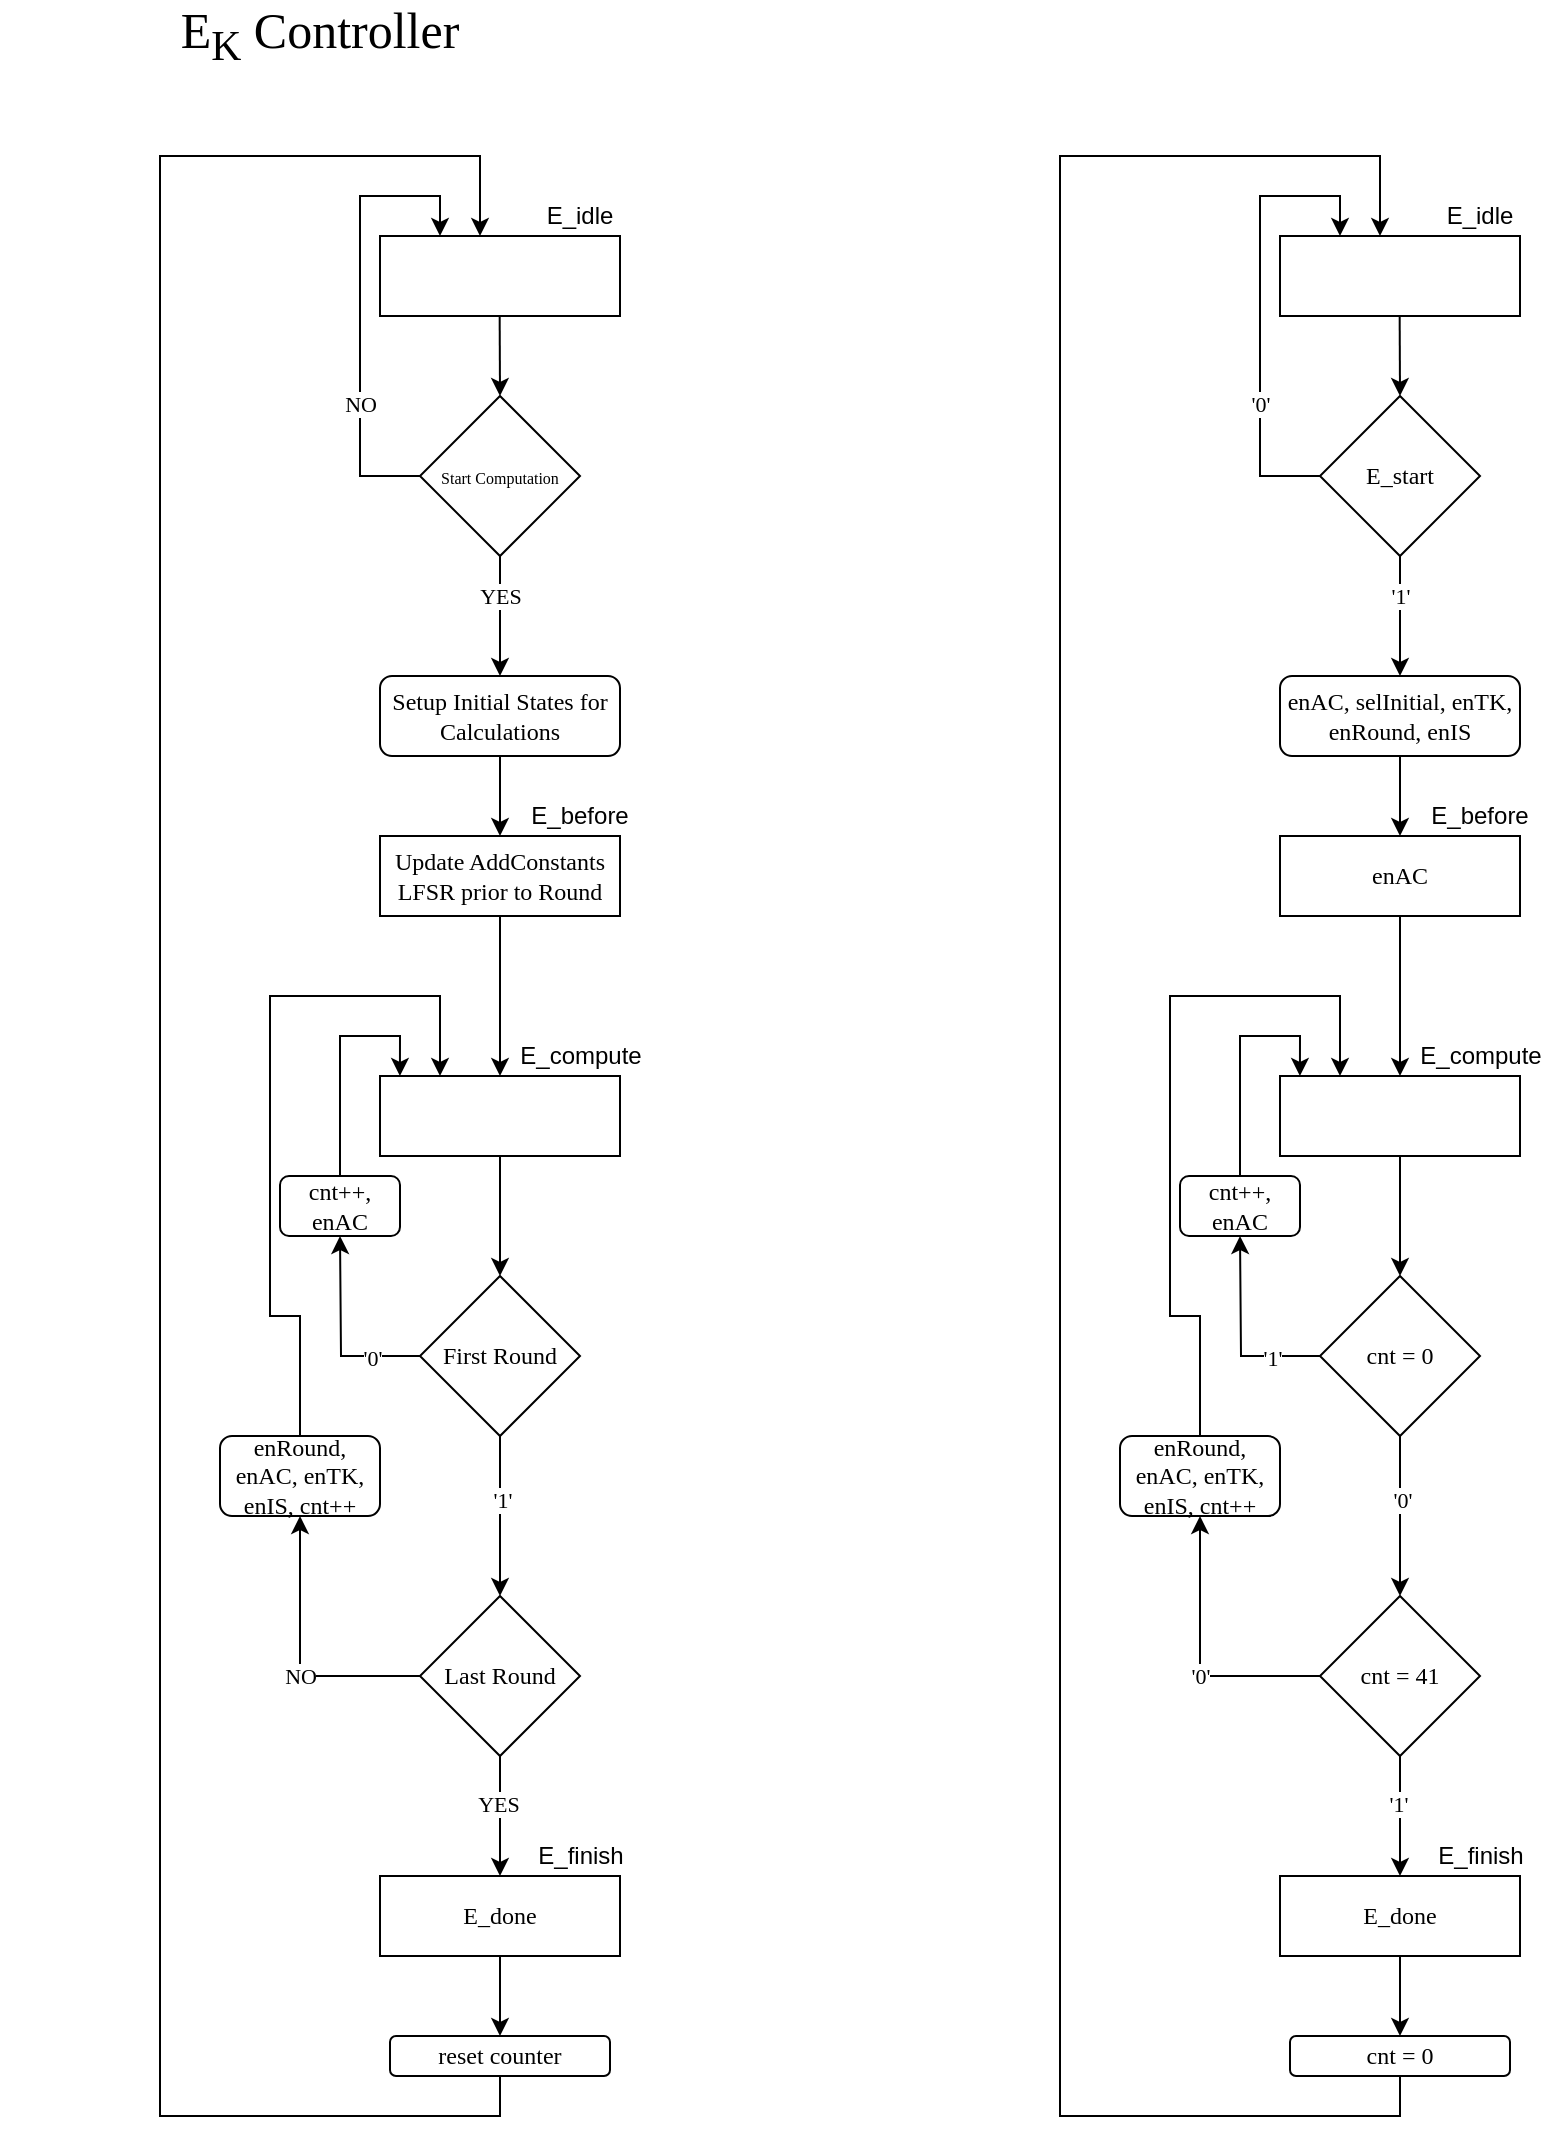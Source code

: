 <mxfile version="15.9.4" type="device"><diagram id="IXtVqKIKKzswr0MkKTVD" name="Ek Controller"><mxGraphModel dx="1350" dy="793" grid="1" gridSize="10" guides="1" tooltips="1" connect="1" arrows="1" fold="1" page="1" pageScale="1" pageWidth="850" pageHeight="1100" math="0" shadow="0"><root><mxCell id="wqsbTp9FslFbaZvEbUz4-0"/><mxCell id="wqsbTp9FslFbaZvEbUz4-1" parent="wqsbTp9FslFbaZvEbUz4-0"/><mxCell id="gWQA5ebGqSaBi96c9Jej-0" value="&lt;div&gt;&lt;font style=&quot;font-size: 25px&quot;&gt;E&lt;sub&gt;K&lt;/sub&gt; Controller&lt;br&gt;&lt;/font&gt;&lt;/div&gt;" style="text;html=1;strokeColor=none;fillColor=none;align=center;verticalAlign=middle;whiteSpace=wrap;rounded=0;fontFamily=apple-web;fontSource=https%3A%2F%2Fapplesocial.s3.amazonaws.com%2Fassets%2Fstyles%2Ffonts%2Fsanfrancisco%2Fsanfranciscodisplay-regular-webfont.woff;" parent="wqsbTp9FslFbaZvEbUz4-1" vertex="1"><mxGeometry y="10" width="320" height="20" as="geometry"/></mxCell><mxCell id="gWQA5ebGqSaBi96c9Jej-2" value="" style="rounded=0;whiteSpace=wrap;html=1;fillColor=none;fontFamily=Helvetica;" parent="wqsbTp9FslFbaZvEbUz4-1" vertex="1"><mxGeometry x="640" y="120" width="120" height="40" as="geometry"/></mxCell><mxCell id="gWQA5ebGqSaBi96c9Jej-4" value="E_idle" style="text;html=1;strokeColor=none;fillColor=none;align=center;verticalAlign=middle;whiteSpace=wrap;rounded=0;fontFamily=Helvetica;" parent="wqsbTp9FslFbaZvEbUz4-1" vertex="1"><mxGeometry x="720" y="100" width="40" height="20" as="geometry"/></mxCell><mxCell id="gWQA5ebGqSaBi96c9Jej-6" value="" style="endArrow=classic;html=1;fontFamily=Helvetica;" parent="wqsbTp9FslFbaZvEbUz4-1" edge="1"><mxGeometry width="50" height="50" relative="1" as="geometry"><mxPoint x="699.83" y="160" as="sourcePoint"/><mxPoint x="700" y="200.0" as="targetPoint"/></mxGeometry></mxCell><mxCell id="gWQA5ebGqSaBi96c9Jej-14" value="" style="edgeStyle=orthogonalEdgeStyle;rounded=0;orthogonalLoop=1;jettySize=auto;html=1;fontFamily=apple-web;fontSource=https%3A%2F%2Fapplesocial.s3.amazonaws.com%2Fassets%2Fstyles%2Ffonts%2Fsanfrancisco%2Fsanfranciscodisplay-regular-webfont.woff;" parent="wqsbTp9FslFbaZvEbUz4-1" source="gWQA5ebGqSaBi96c9Jej-12" edge="1"><mxGeometry relative="1" as="geometry"><mxPoint x="700" y="340" as="targetPoint"/></mxGeometry></mxCell><mxCell id="gWQA5ebGqSaBi96c9Jej-16" value="'1'" style="edgeLabel;html=1;align=center;verticalAlign=middle;resizable=0;points=[];fontFamily=apple-web;" parent="gWQA5ebGqSaBi96c9Jej-14" vertex="1" connectable="0"><mxGeometry x="-0.345" relative="1" as="geometry"><mxPoint as="offset"/></mxGeometry></mxCell><mxCell id="gWQA5ebGqSaBi96c9Jej-18" style="edgeStyle=orthogonalEdgeStyle;rounded=0;orthogonalLoop=1;jettySize=auto;html=1;exitX=0;exitY=0.5;exitDx=0;exitDy=0;fontFamily=apple-web;fontSource=https%3A%2F%2Fapplesocial.s3.amazonaws.com%2Fassets%2Fstyles%2Ffonts%2Fsanfrancisco%2Fsanfranciscodisplay-regular-webfont.woff;entryX=0.25;entryY=0;entryDx=0;entryDy=0;" parent="wqsbTp9FslFbaZvEbUz4-1" source="gWQA5ebGqSaBi96c9Jej-12" target="gWQA5ebGqSaBi96c9Jej-2" edge="1"><mxGeometry relative="1" as="geometry"><mxPoint x="670" y="100" as="targetPoint"/><Array as="points"><mxPoint x="630" y="240"/><mxPoint x="630" y="100"/><mxPoint x="670" y="100"/></Array></mxGeometry></mxCell><mxCell id="gWQA5ebGqSaBi96c9Jej-19" value="'0'" style="edgeLabel;html=1;align=center;verticalAlign=middle;resizable=0;points=[];fontFamily=apple-web;" parent="gWQA5ebGqSaBi96c9Jej-18" vertex="1" connectable="0"><mxGeometry x="-0.421" relative="1" as="geometry"><mxPoint as="offset"/></mxGeometry></mxCell><mxCell id="gWQA5ebGqSaBi96c9Jej-12" value="E_start" style="rhombus;whiteSpace=wrap;html=1;fillColor=none;fontFamily=apple-web;fontSource=https%3A%2F%2Fapplesocial.s3.amazonaws.com%2Fassets%2Fstyles%2Ffonts%2Fsanfrancisco%2Fsanfranciscodisplay-regular-webfont.woff;" parent="wqsbTp9FslFbaZvEbUz4-1" vertex="1"><mxGeometry x="660" y="200" width="80" height="80" as="geometry"/></mxCell><mxCell id="gWQA5ebGqSaBi96c9Jej-23" value="" style="edgeStyle=orthogonalEdgeStyle;rounded=0;orthogonalLoop=1;jettySize=auto;html=1;fontFamily=apple-web;fontSource=https%3A%2F%2Fapplesocial.s3.amazonaws.com%2Fassets%2Fstyles%2Ffonts%2Fsanfrancisco%2Fsanfranciscodisplay-regular-webfont.woff;" parent="wqsbTp9FslFbaZvEbUz4-1" source="gWQA5ebGqSaBi96c9Jej-13" target="gWQA5ebGqSaBi96c9Jej-22" edge="1"><mxGeometry relative="1" as="geometry"/></mxCell><mxCell id="gWQA5ebGqSaBi96c9Jej-13" value="enAC" style="whiteSpace=wrap;html=1;fontFamily=apple-web;fontSource=https%3A%2F%2Fapplesocial.s3.amazonaws.com%2Fassets%2Fstyles%2Ffonts%2Fsanfrancisco%2Fsanfranciscodisplay-regular-webfont.woff;fillColor=none;" parent="wqsbTp9FslFbaZvEbUz4-1" vertex="1"><mxGeometry x="640" y="420" width="120" height="40" as="geometry"/></mxCell><mxCell id="gWQA5ebGqSaBi96c9Jej-15" value="E_before" style="text;html=1;strokeColor=none;fillColor=none;align=center;verticalAlign=middle;whiteSpace=wrap;rounded=0;fontFamily=Helvetica;" parent="wqsbTp9FslFbaZvEbUz4-1" vertex="1"><mxGeometry x="725" y="400" width="30" height="20" as="geometry"/></mxCell><mxCell id="gWQA5ebGqSaBi96c9Jej-21" value="" style="edgeStyle=orthogonalEdgeStyle;rounded=0;orthogonalLoop=1;jettySize=auto;html=1;fontFamily=apple-web;fontSource=https%3A%2F%2Fapplesocial.s3.amazonaws.com%2Fassets%2Fstyles%2Ffonts%2Fsanfrancisco%2Fsanfranciscodisplay-regular-webfont.woff;" parent="wqsbTp9FslFbaZvEbUz4-1" source="gWQA5ebGqSaBi96c9Jej-20" target="gWQA5ebGqSaBi96c9Jej-13" edge="1"><mxGeometry relative="1" as="geometry"/></mxCell><mxCell id="gWQA5ebGqSaBi96c9Jej-20" value="&lt;div&gt;enAC, selInitial, enTK,&lt;/div&gt;&lt;div&gt;enRound, enIS&lt;br&gt;&lt;/div&gt;" style="rounded=1;whiteSpace=wrap;html=1;fillColor=none;fontFamily=apple-web;fontSource=https%3A%2F%2Fapplesocial.s3.amazonaws.com%2Fassets%2Fstyles%2Ffonts%2Fsanfrancisco%2Fsanfranciscodisplay-regular-webfont.woff;" parent="wqsbTp9FslFbaZvEbUz4-1" vertex="1"><mxGeometry x="640" y="340" width="120" height="40" as="geometry"/></mxCell><mxCell id="gWQA5ebGqSaBi96c9Jej-26" value="" style="edgeStyle=orthogonalEdgeStyle;rounded=0;orthogonalLoop=1;jettySize=auto;html=1;fontFamily=apple-web;fontSource=https%3A%2F%2Fapplesocial.s3.amazonaws.com%2Fassets%2Fstyles%2Ffonts%2Fsanfrancisco%2Fsanfranciscodisplay-regular-webfont.woff;" parent="wqsbTp9FslFbaZvEbUz4-1" source="gWQA5ebGqSaBi96c9Jej-22" target="gWQA5ebGqSaBi96c9Jej-25" edge="1"><mxGeometry relative="1" as="geometry"/></mxCell><mxCell id="gWQA5ebGqSaBi96c9Jej-22" value="" style="whiteSpace=wrap;html=1;fontFamily=apple-web;fontSource=https%3A%2F%2Fapplesocial.s3.amazonaws.com%2Fassets%2Fstyles%2Ffonts%2Fsanfrancisco%2Fsanfranciscodisplay-regular-webfont.woff;fillColor=none;" parent="wqsbTp9FslFbaZvEbUz4-1" vertex="1"><mxGeometry x="640" y="540" width="120" height="40" as="geometry"/></mxCell><mxCell id="gWQA5ebGqSaBi96c9Jej-24" value="E_compute" style="text;html=1;strokeColor=none;fillColor=none;align=center;verticalAlign=middle;whiteSpace=wrap;rounded=0;fontFamily=Helvetica;" parent="wqsbTp9FslFbaZvEbUz4-1" vertex="1"><mxGeometry x="727.5" y="520" width="25" height="20" as="geometry"/></mxCell><mxCell id="gWQA5ebGqSaBi96c9Jej-28" value="" style="edgeStyle=orthogonalEdgeStyle;rounded=0;orthogonalLoop=1;jettySize=auto;html=1;fontFamily=apple-web;fontSource=https%3A%2F%2Fapplesocial.s3.amazonaws.com%2Fassets%2Fstyles%2Ffonts%2Fsanfrancisco%2Fsanfranciscodisplay-regular-webfont.woff;" parent="wqsbTp9FslFbaZvEbUz4-1" source="gWQA5ebGqSaBi96c9Jej-25" target="gWQA5ebGqSaBi96c9Jej-27" edge="1"><mxGeometry relative="1" as="geometry"/></mxCell><mxCell id="gWQA5ebGqSaBi96c9Jej-43" value="'0'" style="edgeLabel;html=1;align=center;verticalAlign=middle;resizable=0;points=[];fontFamily=apple-web;" parent="gWQA5ebGqSaBi96c9Jej-28" vertex="1" connectable="0"><mxGeometry x="-0.205" y="1" relative="1" as="geometry"><mxPoint as="offset"/></mxGeometry></mxCell><mxCell id="gWQA5ebGqSaBi96c9Jej-29" style="edgeStyle=orthogonalEdgeStyle;rounded=0;orthogonalLoop=1;jettySize=auto;html=1;exitX=0;exitY=0.5;exitDx=0;exitDy=0;fontFamily=apple-web;fontSource=https%3A%2F%2Fapplesocial.s3.amazonaws.com%2Fassets%2Fstyles%2Ffonts%2Fsanfrancisco%2Fsanfranciscodisplay-regular-webfont.woff;" parent="wqsbTp9FslFbaZvEbUz4-1" source="gWQA5ebGqSaBi96c9Jej-25" edge="1"><mxGeometry relative="1" as="geometry"><mxPoint x="620" y="620" as="targetPoint"/></mxGeometry></mxCell><mxCell id="gWQA5ebGqSaBi96c9Jej-36" value="'1'" style="edgeLabel;html=1;align=center;verticalAlign=middle;resizable=0;points=[];fontFamily=apple-web;" parent="gWQA5ebGqSaBi96c9Jej-29" vertex="1" connectable="0"><mxGeometry x="-0.512" y="1" relative="1" as="geometry"><mxPoint as="offset"/></mxGeometry></mxCell><mxCell id="gWQA5ebGqSaBi96c9Jej-25" value="cnt = 0" style="rhombus;whiteSpace=wrap;html=1;fontFamily=apple-web;fontSource=https%3A%2F%2Fapplesocial.s3.amazonaws.com%2Fassets%2Fstyles%2Ffonts%2Fsanfrancisco%2Fsanfranciscodisplay-regular-webfont.woff;fillColor=none;" parent="wqsbTp9FslFbaZvEbUz4-1" vertex="1"><mxGeometry x="660" y="640" width="80" height="80" as="geometry"/></mxCell><mxCell id="gWQA5ebGqSaBi96c9Jej-33" style="edgeStyle=orthogonalEdgeStyle;rounded=0;orthogonalLoop=1;jettySize=auto;html=1;exitX=0;exitY=0.5;exitDx=0;exitDy=0;entryX=0.5;entryY=1;entryDx=0;entryDy=0;fontFamily=apple-web;fontSource=https%3A%2F%2Fapplesocial.s3.amazonaws.com%2Fassets%2Fstyles%2Ffonts%2Fsanfrancisco%2Fsanfranciscodisplay-regular-webfont.woff;" parent="wqsbTp9FslFbaZvEbUz4-1" source="gWQA5ebGqSaBi96c9Jej-27" target="gWQA5ebGqSaBi96c9Jej-30" edge="1"><mxGeometry relative="1" as="geometry"/></mxCell><mxCell id="gWQA5ebGqSaBi96c9Jej-35" value="'0'" style="edgeLabel;html=1;align=center;verticalAlign=middle;resizable=0;points=[];fontFamily=apple-web;" parent="gWQA5ebGqSaBi96c9Jej-33" vertex="1" connectable="0"><mxGeometry x="-0.133" relative="1" as="geometry"><mxPoint as="offset"/></mxGeometry></mxCell><mxCell id="gWQA5ebGqSaBi96c9Jej-38" value="" style="edgeStyle=orthogonalEdgeStyle;rounded=0;orthogonalLoop=1;jettySize=auto;html=1;fontFamily=apple-web;fontSource=https%3A%2F%2Fapplesocial.s3.amazonaws.com%2Fassets%2Fstyles%2Ffonts%2Fsanfrancisco%2Fsanfranciscodisplay-regular-webfont.woff;" parent="wqsbTp9FslFbaZvEbUz4-1" source="gWQA5ebGqSaBi96c9Jej-27" target="gWQA5ebGqSaBi96c9Jej-37" edge="1"><mxGeometry relative="1" as="geometry"/></mxCell><mxCell id="gWQA5ebGqSaBi96c9Jej-44" value="'1'" style="edgeLabel;html=1;align=center;verticalAlign=middle;resizable=0;points=[];fontFamily=apple-web;" parent="gWQA5ebGqSaBi96c9Jej-38" vertex="1" connectable="0"><mxGeometry x="-0.22" y="-1" relative="1" as="geometry"><mxPoint as="offset"/></mxGeometry></mxCell><mxCell id="gWQA5ebGqSaBi96c9Jej-27" value="cnt = 41" style="rhombus;whiteSpace=wrap;html=1;fontFamily=apple-web;fontSource=https%3A%2F%2Fapplesocial.s3.amazonaws.com%2Fassets%2Fstyles%2Ffonts%2Fsanfrancisco%2Fsanfranciscodisplay-regular-webfont.woff;fillColor=none;" parent="wqsbTp9FslFbaZvEbUz4-1" vertex="1"><mxGeometry x="660" y="800" width="80" height="80" as="geometry"/></mxCell><mxCell id="gWQA5ebGqSaBi96c9Jej-34" style="edgeStyle=orthogonalEdgeStyle;rounded=0;orthogonalLoop=1;jettySize=auto;html=1;entryX=0.25;entryY=0;entryDx=0;entryDy=0;fontFamily=apple-web;fontSource=https%3A%2F%2Fapplesocial.s3.amazonaws.com%2Fassets%2Fstyles%2Ffonts%2Fsanfrancisco%2Fsanfranciscodisplay-regular-webfont.woff;exitX=0.5;exitY=0;exitDx=0;exitDy=0;" parent="wqsbTp9FslFbaZvEbUz4-1" source="gWQA5ebGqSaBi96c9Jej-30" target="gWQA5ebGqSaBi96c9Jej-22" edge="1"><mxGeometry relative="1" as="geometry"><Array as="points"><mxPoint x="600" y="660"/><mxPoint x="585" y="660"/><mxPoint x="585" y="500"/><mxPoint x="670" y="500"/></Array></mxGeometry></mxCell><mxCell id="gWQA5ebGqSaBi96c9Jej-30" value="enRound, enAC, enTK, enIS, cnt++" style="rounded=1;whiteSpace=wrap;html=1;fillColor=none;fontFamily=apple-web;fontSource=https%3A%2F%2Fapplesocial.s3.amazonaws.com%2Fassets%2Fstyles%2Ffonts%2Fsanfrancisco%2Fsanfranciscodisplay-regular-webfont.woff;" parent="wqsbTp9FslFbaZvEbUz4-1" vertex="1"><mxGeometry x="560" y="720" width="80" height="40" as="geometry"/></mxCell><mxCell id="gWQA5ebGqSaBi96c9Jej-32" style="edgeStyle=orthogonalEdgeStyle;rounded=0;orthogonalLoop=1;jettySize=auto;html=1;exitX=0.5;exitY=0;exitDx=0;exitDy=0;entryX=0.083;entryY=0;entryDx=0;entryDy=0;entryPerimeter=0;fontFamily=apple-web;fontSource=https%3A%2F%2Fapplesocial.s3.amazonaws.com%2Fassets%2Fstyles%2Ffonts%2Fsanfrancisco%2Fsanfranciscodisplay-regular-webfont.woff;" parent="wqsbTp9FslFbaZvEbUz4-1" source="gWQA5ebGqSaBi96c9Jej-31" target="gWQA5ebGqSaBi96c9Jej-22" edge="1"><mxGeometry relative="1" as="geometry"/></mxCell><mxCell id="gWQA5ebGqSaBi96c9Jej-31" value="&lt;div&gt;cnt++,&lt;/div&gt;&lt;div&gt;enAC&lt;br&gt;&lt;/div&gt;" style="rounded=1;whiteSpace=wrap;html=1;fillColor=none;fontFamily=apple-web;fontSource=https%3A%2F%2Fapplesocial.s3.amazonaws.com%2Fassets%2Fstyles%2Ffonts%2Fsanfrancisco%2Fsanfranciscodisplay-regular-webfont.woff;" parent="wqsbTp9FslFbaZvEbUz4-1" vertex="1"><mxGeometry x="590" y="590" width="60" height="30" as="geometry"/></mxCell><mxCell id="gWQA5ebGqSaBi96c9Jej-41" style="edgeStyle=orthogonalEdgeStyle;rounded=0;orthogonalLoop=1;jettySize=auto;html=1;exitX=0.5;exitY=1;exitDx=0;exitDy=0;entryX=0.5;entryY=0;entryDx=0;entryDy=0;fontFamily=apple-web;fontSource=https%3A%2F%2Fapplesocial.s3.amazonaws.com%2Fassets%2Fstyles%2Ffonts%2Fsanfrancisco%2Fsanfranciscodisplay-regular-webfont.woff;" parent="wqsbTp9FslFbaZvEbUz4-1" source="gWQA5ebGqSaBi96c9Jej-37" target="gWQA5ebGqSaBi96c9Jej-40" edge="1"><mxGeometry relative="1" as="geometry"/></mxCell><mxCell id="gWQA5ebGqSaBi96c9Jej-37" value="E_done" style="whiteSpace=wrap;html=1;fontFamily=apple-web;fontSource=https%3A%2F%2Fapplesocial.s3.amazonaws.com%2Fassets%2Fstyles%2Ffonts%2Fsanfrancisco%2Fsanfranciscodisplay-regular-webfont.woff;fillColor=none;" parent="wqsbTp9FslFbaZvEbUz4-1" vertex="1"><mxGeometry x="640" y="940" width="120" height="40" as="geometry"/></mxCell><mxCell id="gWQA5ebGqSaBi96c9Jej-39" value="E_finish" style="text;html=1;strokeColor=none;fillColor=none;align=center;verticalAlign=middle;whiteSpace=wrap;rounded=0;fontFamily=Helvetica;" parent="wqsbTp9FslFbaZvEbUz4-1" vertex="1"><mxGeometry x="727.5" y="920" width="25" height="20" as="geometry"/></mxCell><mxCell id="gWQA5ebGqSaBi96c9Jej-42" style="edgeStyle=orthogonalEdgeStyle;rounded=0;orthogonalLoop=1;jettySize=auto;html=1;exitX=0.5;exitY=1;exitDx=0;exitDy=0;fontFamily=apple-web;fontSource=https%3A%2F%2Fapplesocial.s3.amazonaws.com%2Fassets%2Fstyles%2Ffonts%2Fsanfrancisco%2Fsanfranciscodisplay-regular-webfont.woff;" parent="wqsbTp9FslFbaZvEbUz4-1" source="gWQA5ebGqSaBi96c9Jej-40" edge="1"><mxGeometry relative="1" as="geometry"><mxPoint x="690" y="120" as="targetPoint"/><Array as="points"><mxPoint x="700" y="1060"/><mxPoint x="530" y="1060"/><mxPoint x="530" y="80"/><mxPoint x="690" y="80"/></Array></mxGeometry></mxCell><mxCell id="gWQA5ebGqSaBi96c9Jej-40" value="cnt = 0" style="rounded=1;whiteSpace=wrap;html=1;fillColor=none;fontFamily=apple-web;fontSource=https%3A%2F%2Fapplesocial.s3.amazonaws.com%2Fassets%2Fstyles%2Ffonts%2Fsanfrancisco%2Fsanfranciscodisplay-regular-webfont.woff;" parent="wqsbTp9FslFbaZvEbUz4-1" vertex="1"><mxGeometry x="645" y="1020" width="110" height="20" as="geometry"/></mxCell><mxCell id="gWQA5ebGqSaBi96c9Jej-45" value="" style="rounded=0;whiteSpace=wrap;html=1;fillColor=none;fontFamily=Helvetica;" parent="wqsbTp9FslFbaZvEbUz4-1" vertex="1"><mxGeometry x="190" y="120" width="120" height="40" as="geometry"/></mxCell><mxCell id="gWQA5ebGqSaBi96c9Jej-46" value="E_idle" style="text;html=1;strokeColor=none;fillColor=none;align=center;verticalAlign=middle;whiteSpace=wrap;rounded=0;fontFamily=Helvetica;" parent="wqsbTp9FslFbaZvEbUz4-1" vertex="1"><mxGeometry x="270" y="100" width="40" height="20" as="geometry"/></mxCell><mxCell id="gWQA5ebGqSaBi96c9Jej-47" value="" style="endArrow=classic;html=1;fontFamily=Helvetica;" parent="wqsbTp9FslFbaZvEbUz4-1" edge="1"><mxGeometry width="50" height="50" relative="1" as="geometry"><mxPoint x="249.83" y="160" as="sourcePoint"/><mxPoint x="250" y="200" as="targetPoint"/></mxGeometry></mxCell><mxCell id="gWQA5ebGqSaBi96c9Jej-48" value="" style="edgeStyle=orthogonalEdgeStyle;rounded=0;orthogonalLoop=1;jettySize=auto;html=1;fontFamily=apple-web;fontSource=https%3A%2F%2Fapplesocial.s3.amazonaws.com%2Fassets%2Fstyles%2Ffonts%2Fsanfrancisco%2Fsanfranciscodisplay-regular-webfont.woff;" parent="wqsbTp9FslFbaZvEbUz4-1" source="gWQA5ebGqSaBi96c9Jej-52" edge="1"><mxGeometry relative="1" as="geometry"><mxPoint x="250" y="340" as="targetPoint"/></mxGeometry></mxCell><mxCell id="gWQA5ebGqSaBi96c9Jej-49" value="YES" style="edgeLabel;html=1;align=center;verticalAlign=middle;resizable=0;points=[];fontFamily=apple-web;" parent="gWQA5ebGqSaBi96c9Jej-48" vertex="1" connectable="0"><mxGeometry x="-0.345" relative="1" as="geometry"><mxPoint as="offset"/></mxGeometry></mxCell><mxCell id="gWQA5ebGqSaBi96c9Jej-50" style="edgeStyle=orthogonalEdgeStyle;rounded=0;orthogonalLoop=1;jettySize=auto;html=1;exitX=0;exitY=0.5;exitDx=0;exitDy=0;fontFamily=apple-web;fontSource=https%3A%2F%2Fapplesocial.s3.amazonaws.com%2Fassets%2Fstyles%2Ffonts%2Fsanfrancisco%2Fsanfranciscodisplay-regular-webfont.woff;entryX=0.25;entryY=0;entryDx=0;entryDy=0;" parent="wqsbTp9FslFbaZvEbUz4-1" source="gWQA5ebGqSaBi96c9Jej-52" target="gWQA5ebGqSaBi96c9Jej-45" edge="1"><mxGeometry relative="1" as="geometry"><mxPoint x="220" y="100" as="targetPoint"/><Array as="points"><mxPoint x="180" y="240"/><mxPoint x="180" y="100"/><mxPoint x="220" y="100"/></Array></mxGeometry></mxCell><mxCell id="gWQA5ebGqSaBi96c9Jej-51" value="NO" style="edgeLabel;html=1;align=center;verticalAlign=middle;resizable=0;points=[];fontFamily=apple-web;" parent="gWQA5ebGqSaBi96c9Jej-50" vertex="1" connectable="0"><mxGeometry x="-0.421" relative="1" as="geometry"><mxPoint as="offset"/></mxGeometry></mxCell><mxCell id="gWQA5ebGqSaBi96c9Jej-52" value="&lt;font style=&quot;font-size: 8px&quot;&gt;Start Computation&lt;br&gt;&lt;/font&gt;" style="rhombus;whiteSpace=wrap;html=1;fillColor=none;fontFamily=apple-web;fontSource=https%3A%2F%2Fapplesocial.s3.amazonaws.com%2Fassets%2Fstyles%2Ffonts%2Fsanfrancisco%2Fsanfranciscodisplay-regular-webfont.woff;" parent="wqsbTp9FslFbaZvEbUz4-1" vertex="1"><mxGeometry x="210" y="200" width="80" height="80" as="geometry"/></mxCell><mxCell id="gWQA5ebGqSaBi96c9Jej-53" value="" style="edgeStyle=orthogonalEdgeStyle;rounded=0;orthogonalLoop=1;jettySize=auto;html=1;fontFamily=apple-web;fontSource=https%3A%2F%2Fapplesocial.s3.amazonaws.com%2Fassets%2Fstyles%2Ffonts%2Fsanfrancisco%2Fsanfranciscodisplay-regular-webfont.woff;" parent="wqsbTp9FslFbaZvEbUz4-1" source="gWQA5ebGqSaBi96c9Jej-54" target="gWQA5ebGqSaBi96c9Jej-59" edge="1"><mxGeometry relative="1" as="geometry"/></mxCell><mxCell id="gWQA5ebGqSaBi96c9Jej-54" value="Update AddConstants LFSR prior to Round" style="whiteSpace=wrap;html=1;fontFamily=apple-web;fontSource=https%3A%2F%2Fapplesocial.s3.amazonaws.com%2Fassets%2Fstyles%2Ffonts%2Fsanfrancisco%2Fsanfranciscodisplay-regular-webfont.woff;fillColor=none;" parent="wqsbTp9FslFbaZvEbUz4-1" vertex="1"><mxGeometry x="190" y="420" width="120" height="40" as="geometry"/></mxCell><mxCell id="gWQA5ebGqSaBi96c9Jej-55" value="E_before" style="text;html=1;strokeColor=none;fillColor=none;align=center;verticalAlign=middle;whiteSpace=wrap;rounded=0;fontFamily=Helvetica;" parent="wqsbTp9FslFbaZvEbUz4-1" vertex="1"><mxGeometry x="275" y="400" width="30" height="20" as="geometry"/></mxCell><mxCell id="gWQA5ebGqSaBi96c9Jej-56" value="" style="edgeStyle=orthogonalEdgeStyle;rounded=0;orthogonalLoop=1;jettySize=auto;html=1;fontFamily=apple-web;fontSource=https%3A%2F%2Fapplesocial.s3.amazonaws.com%2Fassets%2Fstyles%2Ffonts%2Fsanfrancisco%2Fsanfranciscodisplay-regular-webfont.woff;" parent="wqsbTp9FslFbaZvEbUz4-1" source="gWQA5ebGqSaBi96c9Jej-57" target="gWQA5ebGqSaBi96c9Jej-54" edge="1"><mxGeometry relative="1" as="geometry"/></mxCell><mxCell id="gWQA5ebGqSaBi96c9Jej-57" value="Setup Initial States for Calculations" style="rounded=1;whiteSpace=wrap;html=1;fillColor=none;fontFamily=apple-web;fontSource=https%3A%2F%2Fapplesocial.s3.amazonaws.com%2Fassets%2Fstyles%2Ffonts%2Fsanfrancisco%2Fsanfranciscodisplay-regular-webfont.woff;" parent="wqsbTp9FslFbaZvEbUz4-1" vertex="1"><mxGeometry x="190" y="340" width="120" height="40" as="geometry"/></mxCell><mxCell id="gWQA5ebGqSaBi96c9Jej-58" value="" style="edgeStyle=orthogonalEdgeStyle;rounded=0;orthogonalLoop=1;jettySize=auto;html=1;fontFamily=apple-web;fontSource=https%3A%2F%2Fapplesocial.s3.amazonaws.com%2Fassets%2Fstyles%2Ffonts%2Fsanfrancisco%2Fsanfranciscodisplay-regular-webfont.woff;" parent="wqsbTp9FslFbaZvEbUz4-1" source="gWQA5ebGqSaBi96c9Jej-59" target="gWQA5ebGqSaBi96c9Jej-65" edge="1"><mxGeometry relative="1" as="geometry"/></mxCell><mxCell id="gWQA5ebGqSaBi96c9Jej-59" value="" style="whiteSpace=wrap;html=1;fontFamily=apple-web;fontSource=https%3A%2F%2Fapplesocial.s3.amazonaws.com%2Fassets%2Fstyles%2Ffonts%2Fsanfrancisco%2Fsanfranciscodisplay-regular-webfont.woff;fillColor=none;" parent="wqsbTp9FslFbaZvEbUz4-1" vertex="1"><mxGeometry x="190" y="540" width="120" height="40" as="geometry"/></mxCell><mxCell id="gWQA5ebGqSaBi96c9Jej-60" value="E_compute" style="text;html=1;strokeColor=none;fillColor=none;align=center;verticalAlign=middle;whiteSpace=wrap;rounded=0;fontFamily=Helvetica;" parent="wqsbTp9FslFbaZvEbUz4-1" vertex="1"><mxGeometry x="277.5" y="520" width="25" height="20" as="geometry"/></mxCell><mxCell id="gWQA5ebGqSaBi96c9Jej-61" value="" style="edgeStyle=orthogonalEdgeStyle;rounded=0;orthogonalLoop=1;jettySize=auto;html=1;fontFamily=apple-web;fontSource=https%3A%2F%2Fapplesocial.s3.amazonaws.com%2Fassets%2Fstyles%2Ffonts%2Fsanfrancisco%2Fsanfranciscodisplay-regular-webfont.woff;" parent="wqsbTp9FslFbaZvEbUz4-1" source="gWQA5ebGqSaBi96c9Jej-65" target="gWQA5ebGqSaBi96c9Jej-70" edge="1"><mxGeometry relative="1" as="geometry"/></mxCell><mxCell id="gWQA5ebGqSaBi96c9Jej-62" value="'1'" style="edgeLabel;html=1;align=center;verticalAlign=middle;resizable=0;points=[];fontFamily=apple-web;" parent="gWQA5ebGqSaBi96c9Jej-61" vertex="1" connectable="0"><mxGeometry x="-0.205" y="1" relative="1" as="geometry"><mxPoint as="offset"/></mxGeometry></mxCell><mxCell id="gWQA5ebGqSaBi96c9Jej-63" style="edgeStyle=orthogonalEdgeStyle;rounded=0;orthogonalLoop=1;jettySize=auto;html=1;exitX=0;exitY=0.5;exitDx=0;exitDy=0;fontFamily=apple-web;fontSource=https%3A%2F%2Fapplesocial.s3.amazonaws.com%2Fassets%2Fstyles%2Ffonts%2Fsanfrancisco%2Fsanfranciscodisplay-regular-webfont.woff;" parent="wqsbTp9FslFbaZvEbUz4-1" source="gWQA5ebGqSaBi96c9Jej-65" edge="1"><mxGeometry relative="1" as="geometry"><mxPoint x="170" y="620" as="targetPoint"/></mxGeometry></mxCell><mxCell id="gWQA5ebGqSaBi96c9Jej-64" value="'0'" style="edgeLabel;html=1;align=center;verticalAlign=middle;resizable=0;points=[];fontFamily=apple-web;" parent="gWQA5ebGqSaBi96c9Jej-63" vertex="1" connectable="0"><mxGeometry x="-0.512" y="1" relative="1" as="geometry"><mxPoint as="offset"/></mxGeometry></mxCell><mxCell id="gWQA5ebGqSaBi96c9Jej-65" value="First Round" style="rhombus;whiteSpace=wrap;html=1;fontFamily=apple-web;fontSource=https%3A%2F%2Fapplesocial.s3.amazonaws.com%2Fassets%2Fstyles%2Ffonts%2Fsanfrancisco%2Fsanfranciscodisplay-regular-webfont.woff;fillColor=none;" parent="wqsbTp9FslFbaZvEbUz4-1" vertex="1"><mxGeometry x="210" y="640" width="80" height="80" as="geometry"/></mxCell><mxCell id="gWQA5ebGqSaBi96c9Jej-66" style="edgeStyle=orthogonalEdgeStyle;rounded=0;orthogonalLoop=1;jettySize=auto;html=1;exitX=0;exitY=0.5;exitDx=0;exitDy=0;entryX=0.5;entryY=1;entryDx=0;entryDy=0;fontFamily=apple-web;fontSource=https%3A%2F%2Fapplesocial.s3.amazonaws.com%2Fassets%2Fstyles%2Ffonts%2Fsanfrancisco%2Fsanfranciscodisplay-regular-webfont.woff;" parent="wqsbTp9FslFbaZvEbUz4-1" source="gWQA5ebGqSaBi96c9Jej-70" target="gWQA5ebGqSaBi96c9Jej-72" edge="1"><mxGeometry relative="1" as="geometry"/></mxCell><mxCell id="gWQA5ebGqSaBi96c9Jej-67" value="NO" style="edgeLabel;html=1;align=center;verticalAlign=middle;resizable=0;points=[];fontFamily=apple-web;" parent="gWQA5ebGqSaBi96c9Jej-66" vertex="1" connectable="0"><mxGeometry x="-0.133" relative="1" as="geometry"><mxPoint as="offset"/></mxGeometry></mxCell><mxCell id="gWQA5ebGqSaBi96c9Jej-68" value="" style="edgeStyle=orthogonalEdgeStyle;rounded=0;orthogonalLoop=1;jettySize=auto;html=1;fontFamily=apple-web;fontSource=https%3A%2F%2Fapplesocial.s3.amazonaws.com%2Fassets%2Fstyles%2Ffonts%2Fsanfrancisco%2Fsanfranciscodisplay-regular-webfont.woff;" parent="wqsbTp9FslFbaZvEbUz4-1" source="gWQA5ebGqSaBi96c9Jej-70" target="gWQA5ebGqSaBi96c9Jej-76" edge="1"><mxGeometry relative="1" as="geometry"/></mxCell><mxCell id="gWQA5ebGqSaBi96c9Jej-69" value="YES" style="edgeLabel;html=1;align=center;verticalAlign=middle;resizable=0;points=[];fontFamily=apple-web;" parent="gWQA5ebGqSaBi96c9Jej-68" vertex="1" connectable="0"><mxGeometry x="-0.22" y="-1" relative="1" as="geometry"><mxPoint as="offset"/></mxGeometry></mxCell><mxCell id="gWQA5ebGqSaBi96c9Jej-70" value="Last Round" style="rhombus;whiteSpace=wrap;html=1;fontFamily=apple-web;fontSource=https%3A%2F%2Fapplesocial.s3.amazonaws.com%2Fassets%2Fstyles%2Ffonts%2Fsanfrancisco%2Fsanfranciscodisplay-regular-webfont.woff;fillColor=none;" parent="wqsbTp9FslFbaZvEbUz4-1" vertex="1"><mxGeometry x="210" y="800" width="80" height="80" as="geometry"/></mxCell><mxCell id="gWQA5ebGqSaBi96c9Jej-71" style="edgeStyle=orthogonalEdgeStyle;rounded=0;orthogonalLoop=1;jettySize=auto;html=1;entryX=0.25;entryY=0;entryDx=0;entryDy=0;fontFamily=apple-web;fontSource=https%3A%2F%2Fapplesocial.s3.amazonaws.com%2Fassets%2Fstyles%2Ffonts%2Fsanfrancisco%2Fsanfranciscodisplay-regular-webfont.woff;exitX=0.5;exitY=0;exitDx=0;exitDy=0;" parent="wqsbTp9FslFbaZvEbUz4-1" source="gWQA5ebGqSaBi96c9Jej-72" target="gWQA5ebGqSaBi96c9Jej-59" edge="1"><mxGeometry relative="1" as="geometry"><Array as="points"><mxPoint x="150" y="660"/><mxPoint x="135" y="660"/><mxPoint x="135" y="500"/><mxPoint x="220" y="500"/></Array></mxGeometry></mxCell><mxCell id="gWQA5ebGqSaBi96c9Jej-72" value="enRound, enAC, enTK, enIS, cnt++" style="rounded=1;whiteSpace=wrap;html=1;fillColor=none;fontFamily=apple-web;fontSource=https%3A%2F%2Fapplesocial.s3.amazonaws.com%2Fassets%2Fstyles%2Ffonts%2Fsanfrancisco%2Fsanfranciscodisplay-regular-webfont.woff;" parent="wqsbTp9FslFbaZvEbUz4-1" vertex="1"><mxGeometry x="110" y="720" width="80" height="40" as="geometry"/></mxCell><mxCell id="gWQA5ebGqSaBi96c9Jej-73" style="edgeStyle=orthogonalEdgeStyle;rounded=0;orthogonalLoop=1;jettySize=auto;html=1;exitX=0.5;exitY=0;exitDx=0;exitDy=0;entryX=0.083;entryY=0;entryDx=0;entryDy=0;entryPerimeter=0;fontFamily=apple-web;fontSource=https%3A%2F%2Fapplesocial.s3.amazonaws.com%2Fassets%2Fstyles%2Ffonts%2Fsanfrancisco%2Fsanfranciscodisplay-regular-webfont.woff;" parent="wqsbTp9FslFbaZvEbUz4-1" source="gWQA5ebGqSaBi96c9Jej-74" target="gWQA5ebGqSaBi96c9Jej-59" edge="1"><mxGeometry relative="1" as="geometry"/></mxCell><mxCell id="gWQA5ebGqSaBi96c9Jej-74" value="&lt;div&gt;cnt++,&lt;/div&gt;&lt;div&gt;enAC&lt;br&gt;&lt;/div&gt;" style="rounded=1;whiteSpace=wrap;html=1;fillColor=none;fontFamily=apple-web;fontSource=https%3A%2F%2Fapplesocial.s3.amazonaws.com%2Fassets%2Fstyles%2Ffonts%2Fsanfrancisco%2Fsanfranciscodisplay-regular-webfont.woff;" parent="wqsbTp9FslFbaZvEbUz4-1" vertex="1"><mxGeometry x="140" y="590" width="60" height="30" as="geometry"/></mxCell><mxCell id="gWQA5ebGqSaBi96c9Jej-75" style="edgeStyle=orthogonalEdgeStyle;rounded=0;orthogonalLoop=1;jettySize=auto;html=1;exitX=0.5;exitY=1;exitDx=0;exitDy=0;entryX=0.5;entryY=0;entryDx=0;entryDy=0;fontFamily=apple-web;fontSource=https%3A%2F%2Fapplesocial.s3.amazonaws.com%2Fassets%2Fstyles%2Ffonts%2Fsanfrancisco%2Fsanfranciscodisplay-regular-webfont.woff;" parent="wqsbTp9FslFbaZvEbUz4-1" source="gWQA5ebGqSaBi96c9Jej-76" target="gWQA5ebGqSaBi96c9Jej-79" edge="1"><mxGeometry relative="1" as="geometry"/></mxCell><mxCell id="gWQA5ebGqSaBi96c9Jej-76" value="E_done" style="whiteSpace=wrap;html=1;fontFamily=apple-web;fontSource=https%3A%2F%2Fapplesocial.s3.amazonaws.com%2Fassets%2Fstyles%2Ffonts%2Fsanfrancisco%2Fsanfranciscodisplay-regular-webfont.woff;fillColor=none;" parent="wqsbTp9FslFbaZvEbUz4-1" vertex="1"><mxGeometry x="190" y="940" width="120" height="40" as="geometry"/></mxCell><mxCell id="gWQA5ebGqSaBi96c9Jej-77" value="E_finish" style="text;html=1;strokeColor=none;fillColor=none;align=center;verticalAlign=middle;whiteSpace=wrap;rounded=0;fontFamily=Helvetica;" parent="wqsbTp9FslFbaZvEbUz4-1" vertex="1"><mxGeometry x="277.5" y="920" width="25" height="20" as="geometry"/></mxCell><mxCell id="gWQA5ebGqSaBi96c9Jej-78" style="edgeStyle=orthogonalEdgeStyle;rounded=0;orthogonalLoop=1;jettySize=auto;html=1;exitX=0.5;exitY=1;exitDx=0;exitDy=0;fontFamily=apple-web;fontSource=https%3A%2F%2Fapplesocial.s3.amazonaws.com%2Fassets%2Fstyles%2Ffonts%2Fsanfrancisco%2Fsanfranciscodisplay-regular-webfont.woff;" parent="wqsbTp9FslFbaZvEbUz4-1" source="gWQA5ebGqSaBi96c9Jej-79" edge="1"><mxGeometry relative="1" as="geometry"><mxPoint x="240" y="120" as="targetPoint"/><Array as="points"><mxPoint x="250" y="1060"/><mxPoint x="80" y="1060"/><mxPoint x="80" y="80"/><mxPoint x="240" y="80"/></Array></mxGeometry></mxCell><mxCell id="gWQA5ebGqSaBi96c9Jej-79" value="reset counter" style="rounded=1;whiteSpace=wrap;html=1;fillColor=none;fontFamily=apple-web;fontSource=https%3A%2F%2Fapplesocial.s3.amazonaws.com%2Fassets%2Fstyles%2Ffonts%2Fsanfrancisco%2Fsanfranciscodisplay-regular-webfont.woff;" parent="wqsbTp9FslFbaZvEbUz4-1" vertex="1"><mxGeometry x="195" y="1020" width="110" height="20" as="geometry"/></mxCell></root></mxGraphModel></diagram></mxfile>